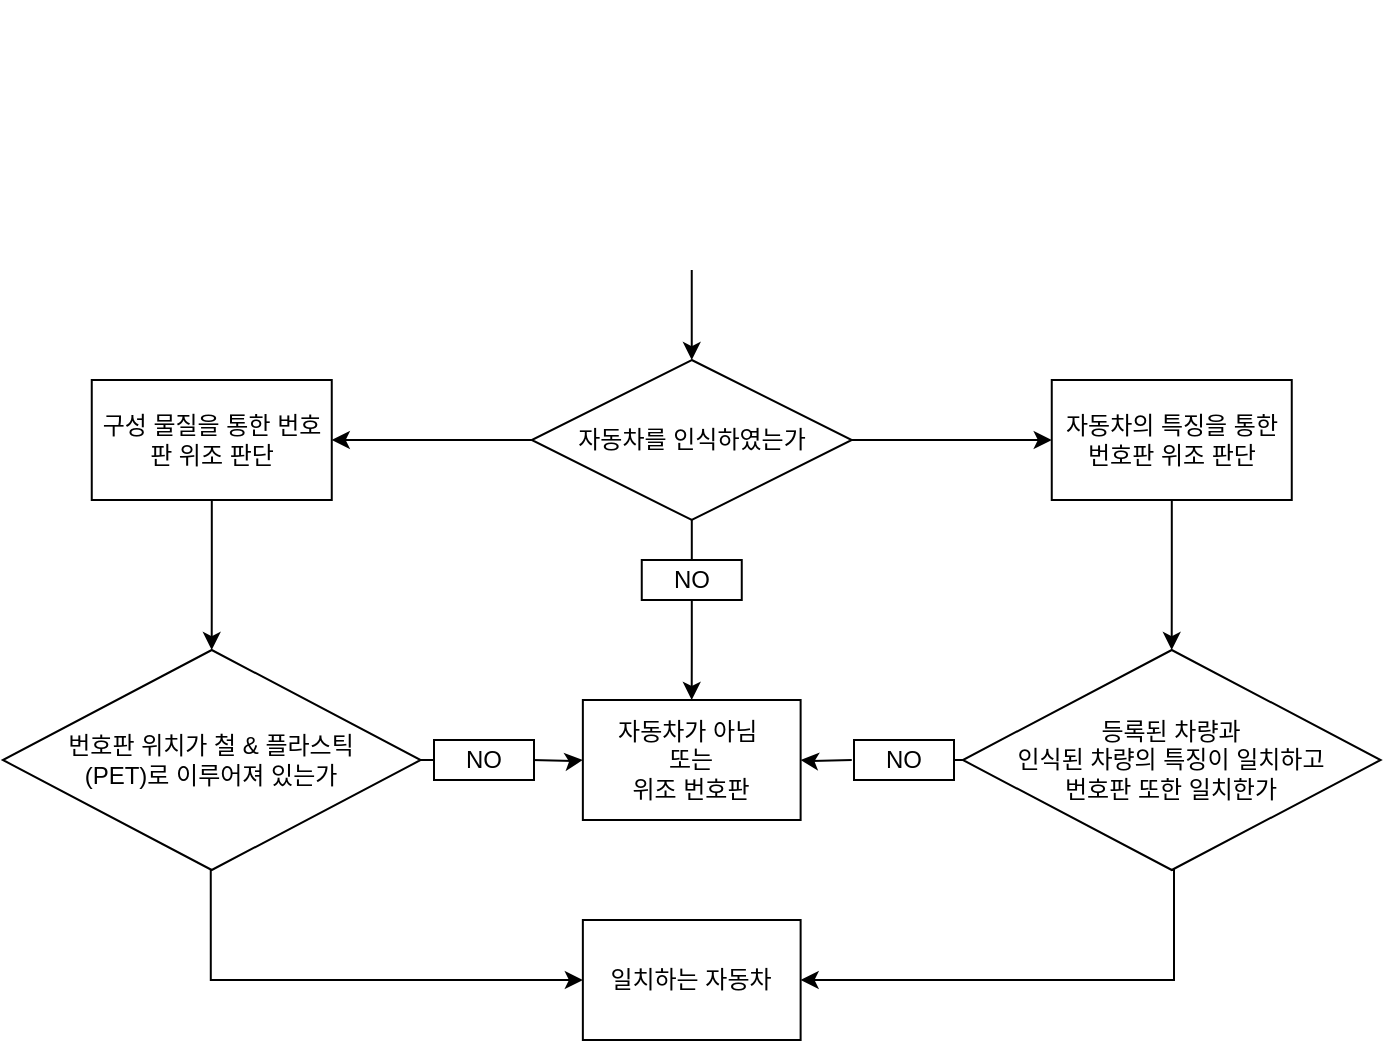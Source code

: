 <mxfile version="20.6.0" type="device"><diagram id="tN5EQ7JgTWylkQQ3Pgj2" name="Page-1"><mxGraphModel dx="1422" dy="832" grid="1" gridSize="10" guides="1" tooltips="1" connect="1" arrows="1" fold="1" page="1" pageScale="1" pageWidth="850" pageHeight="1100" math="0" shadow="0"><root><mxCell id="0"/><mxCell id="1" parent="0"/><mxCell id="hLuU-tHtAI63fsCEiYhN-3" value="" style="edgeStyle=orthogonalEdgeStyle;rounded=0;orthogonalLoop=1;jettySize=auto;html=1;" edge="1" parent="1" source="hLuU-tHtAI63fsCEiYhN-1" target="hLuU-tHtAI63fsCEiYhN-2"><mxGeometry relative="1" as="geometry"/></mxCell><mxCell id="hLuU-tHtAI63fsCEiYhN-1" value="" style="shape=image;verticalLabelPosition=bottom;labelBackgroundColor=default;verticalAlign=top;aspect=fixed;imageAspect=0;image=https://t1.daumcdn.net/thumb/R720x0/?fname=http://t1.daumcdn.net/brunch/service/user/1qd2/image/ucv33qpg587QFgTGrEGhOxonts4.jpg;" vertex="1" parent="1"><mxGeometry x="320" y="20" width="197.75" height="135" as="geometry"/></mxCell><mxCell id="hLuU-tHtAI63fsCEiYhN-5" value="" style="edgeStyle=orthogonalEdgeStyle;rounded=0;orthogonalLoop=1;jettySize=auto;html=1;" edge="1" parent="1" source="hLuU-tHtAI63fsCEiYhN-2" target="hLuU-tHtAI63fsCEiYhN-4"><mxGeometry relative="1" as="geometry"/></mxCell><mxCell id="hLuU-tHtAI63fsCEiYhN-7" value="" style="edgeStyle=orthogonalEdgeStyle;rounded=0;orthogonalLoop=1;jettySize=auto;html=1;" edge="1" parent="1" source="hLuU-tHtAI63fsCEiYhN-2" target="hLuU-tHtAI63fsCEiYhN-6"><mxGeometry relative="1" as="geometry"/></mxCell><mxCell id="hLuU-tHtAI63fsCEiYhN-9" value="" style="edgeStyle=orthogonalEdgeStyle;rounded=0;orthogonalLoop=1;jettySize=auto;html=1;startArrow=none;" edge="1" parent="1" source="hLuU-tHtAI63fsCEiYhN-10" target="hLuU-tHtAI63fsCEiYhN-8"><mxGeometry relative="1" as="geometry"/></mxCell><mxCell id="hLuU-tHtAI63fsCEiYhN-2" value="자동차를 인식하였는가" style="rhombus;whiteSpace=wrap;html=1;" vertex="1" parent="1"><mxGeometry x="338.88" y="200" width="160" height="80" as="geometry"/></mxCell><mxCell id="hLuU-tHtAI63fsCEiYhN-13" value="" style="edgeStyle=orthogonalEdgeStyle;rounded=0;orthogonalLoop=1;jettySize=auto;html=1;" edge="1" parent="1" source="hLuU-tHtAI63fsCEiYhN-4" target="hLuU-tHtAI63fsCEiYhN-12"><mxGeometry relative="1" as="geometry"/></mxCell><mxCell id="hLuU-tHtAI63fsCEiYhN-4" value="구성 물질을 통한 번호판 위조 판단" style="whiteSpace=wrap;html=1;" vertex="1" parent="1"><mxGeometry x="118.88" y="210" width="120" height="60" as="geometry"/></mxCell><mxCell id="hLuU-tHtAI63fsCEiYhN-22" value="" style="edgeStyle=orthogonalEdgeStyle;rounded=0;orthogonalLoop=1;jettySize=auto;html=1;" edge="1" parent="1" source="hLuU-tHtAI63fsCEiYhN-6" target="hLuU-tHtAI63fsCEiYhN-21"><mxGeometry relative="1" as="geometry"/></mxCell><mxCell id="hLuU-tHtAI63fsCEiYhN-6" value="자동차의 특징을 통한 번호판 위조 판단" style="whiteSpace=wrap;html=1;" vertex="1" parent="1"><mxGeometry x="598.88" y="210" width="120" height="60" as="geometry"/></mxCell><mxCell id="hLuU-tHtAI63fsCEiYhN-8" value="자동차가 아님&amp;nbsp;&lt;br&gt;또는&lt;br&gt;위조 번호판" style="whiteSpace=wrap;html=1;" vertex="1" parent="1"><mxGeometry x="364.43" y="370" width="108.88" height="60" as="geometry"/></mxCell><mxCell id="hLuU-tHtAI63fsCEiYhN-10" value="NO" style="whiteSpace=wrap;html=1;" vertex="1" parent="1"><mxGeometry x="393.88" y="300" width="50" height="20" as="geometry"/></mxCell><mxCell id="hLuU-tHtAI63fsCEiYhN-11" value="" style="edgeStyle=orthogonalEdgeStyle;rounded=0;orthogonalLoop=1;jettySize=auto;html=1;endArrow=none;" edge="1" parent="1" source="hLuU-tHtAI63fsCEiYhN-2" target="hLuU-tHtAI63fsCEiYhN-10"><mxGeometry relative="1" as="geometry"><mxPoint x="418.9" y="279.99" as="sourcePoint"/><mxPoint x="418.4" y="370" as="targetPoint"/></mxGeometry></mxCell><mxCell id="hLuU-tHtAI63fsCEiYhN-14" value="" style="edgeStyle=orthogonalEdgeStyle;rounded=0;orthogonalLoop=1;jettySize=auto;html=1;startArrow=none;" edge="1" parent="1" target="hLuU-tHtAI63fsCEiYhN-8"><mxGeometry relative="1" as="geometry"><mxPoint x="338.88" y="400" as="sourcePoint"/></mxGeometry></mxCell><mxCell id="hLuU-tHtAI63fsCEiYhN-12" value="번호판 위치가 철 &amp;amp; 플라스틱&lt;br&gt;(PET)로 이루어져 있는가" style="rhombus;whiteSpace=wrap;html=1;" vertex="1" parent="1"><mxGeometry x="74.44" y="345" width="208.88" height="110" as="geometry"/></mxCell><mxCell id="hLuU-tHtAI63fsCEiYhN-18" value="" style="edgeStyle=orthogonalEdgeStyle;rounded=0;orthogonalLoop=1;jettySize=auto;html=1;endArrow=none;" edge="1" parent="1" source="hLuU-tHtAI63fsCEiYhN-12"><mxGeometry relative="1" as="geometry"><mxPoint x="283.32" y="400" as="sourcePoint"/><mxPoint x="288.88" y="400" as="targetPoint"/></mxGeometry></mxCell><mxCell id="hLuU-tHtAI63fsCEiYhN-19" value="NO" style="whiteSpace=wrap;html=1;" vertex="1" parent="1"><mxGeometry x="290" y="390" width="50" height="20" as="geometry"/></mxCell><mxCell id="hLuU-tHtAI63fsCEiYhN-23" value="" style="edgeStyle=orthogonalEdgeStyle;rounded=0;orthogonalLoop=1;jettySize=auto;html=1;startArrow=none;" edge="1" parent="1" target="hLuU-tHtAI63fsCEiYhN-8"><mxGeometry relative="1" as="geometry"><mxPoint x="498.88" y="400" as="sourcePoint"/></mxGeometry></mxCell><mxCell id="hLuU-tHtAI63fsCEiYhN-21" value="등록된 차량과 &lt;br&gt;인식된 차량의 특징이 일치하고 &lt;br&gt;번호판 또한 일치한가" style="rhombus;whiteSpace=wrap;html=1;" vertex="1" parent="1"><mxGeometry x="554.44" y="345" width="208.88" height="110" as="geometry"/></mxCell><mxCell id="hLuU-tHtAI63fsCEiYhN-25" value="" style="edgeStyle=orthogonalEdgeStyle;rounded=0;orthogonalLoop=1;jettySize=auto;html=1;endArrow=none;" edge="1" parent="1" source="hLuU-tHtAI63fsCEiYhN-21"><mxGeometry relative="1" as="geometry"><mxPoint x="554.44" y="400" as="sourcePoint"/><mxPoint x="548.88" y="400" as="targetPoint"/></mxGeometry></mxCell><mxCell id="hLuU-tHtAI63fsCEiYhN-26" value="NO" style="whiteSpace=wrap;html=1;" vertex="1" parent="1"><mxGeometry x="500" y="390" width="50" height="20" as="geometry"/></mxCell><mxCell id="hLuU-tHtAI63fsCEiYhN-27" value="일치하는 자동차" style="whiteSpace=wrap;html=1;" vertex="1" parent="1"><mxGeometry x="364.43" y="480" width="108.88" height="60" as="geometry"/></mxCell><mxCell id="hLuU-tHtAI63fsCEiYhN-28" value="" style="edgeStyle=orthogonalEdgeStyle;rounded=0;orthogonalLoop=1;jettySize=auto;html=1;entryX=0;entryY=0.5;entryDx=0;entryDy=0;" edge="1" parent="1" target="hLuU-tHtAI63fsCEiYhN-27"><mxGeometry relative="1" as="geometry"><mxPoint x="178.38" y="455" as="sourcePoint"/><mxPoint x="178.38" y="530.011" as="targetPoint"/><Array as="points"><mxPoint x="178" y="510"/></Array></mxGeometry></mxCell><mxCell id="hLuU-tHtAI63fsCEiYhN-29" value="" style="edgeStyle=orthogonalEdgeStyle;rounded=0;orthogonalLoop=1;jettySize=auto;html=1;entryX=1;entryY=0.5;entryDx=0;entryDy=0;exitX=0.5;exitY=1;exitDx=0;exitDy=0;" edge="1" parent="1" source="hLuU-tHtAI63fsCEiYhN-21" target="hLuU-tHtAI63fsCEiYhN-27"><mxGeometry relative="1" as="geometry"><mxPoint x="660" y="460" as="sourcePoint"/><mxPoint x="836.05" y="510" as="targetPoint"/><Array as="points"><mxPoint x="660" y="455"/><mxPoint x="660" y="510"/></Array></mxGeometry></mxCell></root></mxGraphModel></diagram></mxfile>